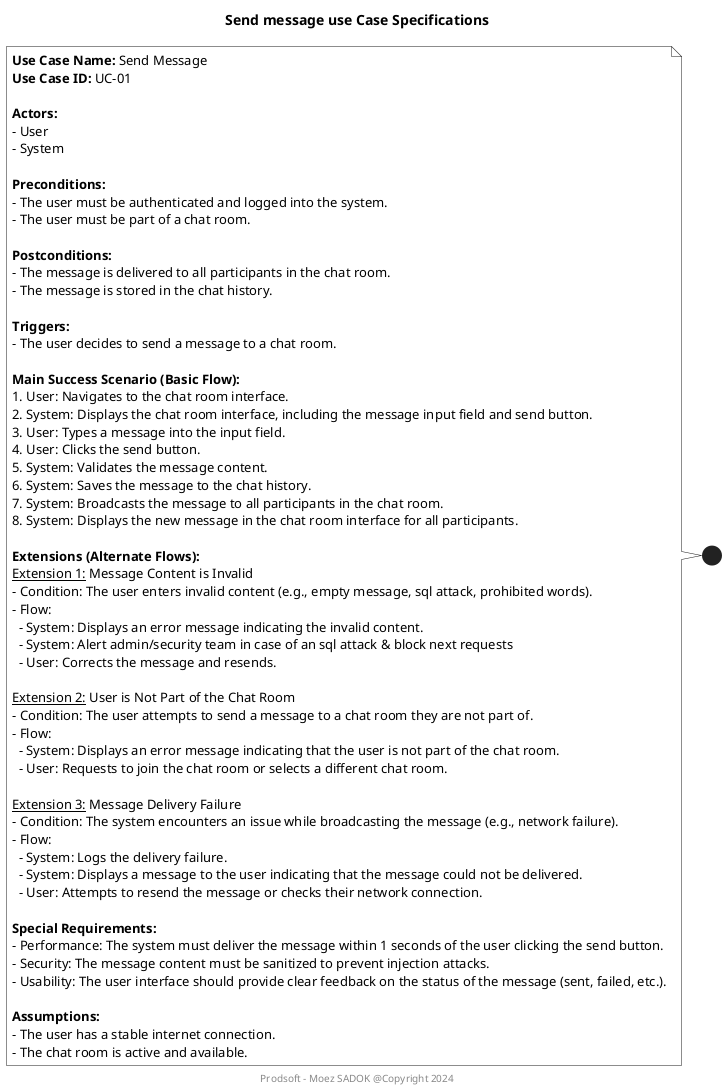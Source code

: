 @startuml

title Send message use Case Specifications 
footer Prodsoft - Moez SADOK @Copyright 2024

note left #White
    **Use Case Name:** Send Message
    **Use Case ID:** UC-01

    **Actors:**
    - User
    - System

    **Preconditions:**
    - The user must be authenticated and logged into the system.
    - The user must be part of a chat room.

    **Postconditions:**
    - The message is delivered to all participants in the chat room.
    - The message is stored in the chat history.

    **Triggers:**
    - The user decides to send a message to a chat room.

    **Main Success Scenario (Basic Flow):**
    1. User: Navigates to the chat room interface.
    2. System: Displays the chat room interface, including the message input field and send button.
    3. User: Types a message into the input field.
    4. User: Clicks the send button.
    5. System: Validates the message content.
    6. System: Saves the message to the chat history.
    7. System: Broadcasts the message to all participants in the chat room.
    8. System: Displays the new message in the chat room interface for all participants.

    **Extensions (Alternate Flows):**
    __Extension 1:__ Message Content is Invalid
    - Condition: The user enters invalid content (e.g., empty message, sql attack, prohibited words).
    - Flow:
      - System: Displays an error message indicating the invalid content.
      - System: Alert admin/security team in case of an sql attack & block next requests
      - User: Corrects the message and resends.

    __Extension 2:__ User is Not Part of the Chat Room
    - Condition: The user attempts to send a message to a chat room they are not part of.
    - Flow:
      - System: Displays an error message indicating that the user is not part of the chat room.
      - User: Requests to join the chat room or selects a different chat room.

    __Extension 3:__ Message Delivery Failure
    - Condition: The system encounters an issue while broadcasting the message (e.g., network failure).
    - Flow:
      - System: Logs the delivery failure.
      - System: Displays a message to the user indicating that the message could not be delivered.
      - User: Attempts to resend the message or checks their network connection.

    **Special Requirements:**
    - Performance: The system must deliver the message within 1 seconds of the user clicking the send button.
    - Security: The message content must be sanitized to prevent injection attacks.
    - Usability: The user interface should provide clear feedback on the status of the message (sent, failed, etc.).

    **Assumptions:**
    - The user has a stable internet connection.
    - The chat room is active and available.
end note

@enduml
